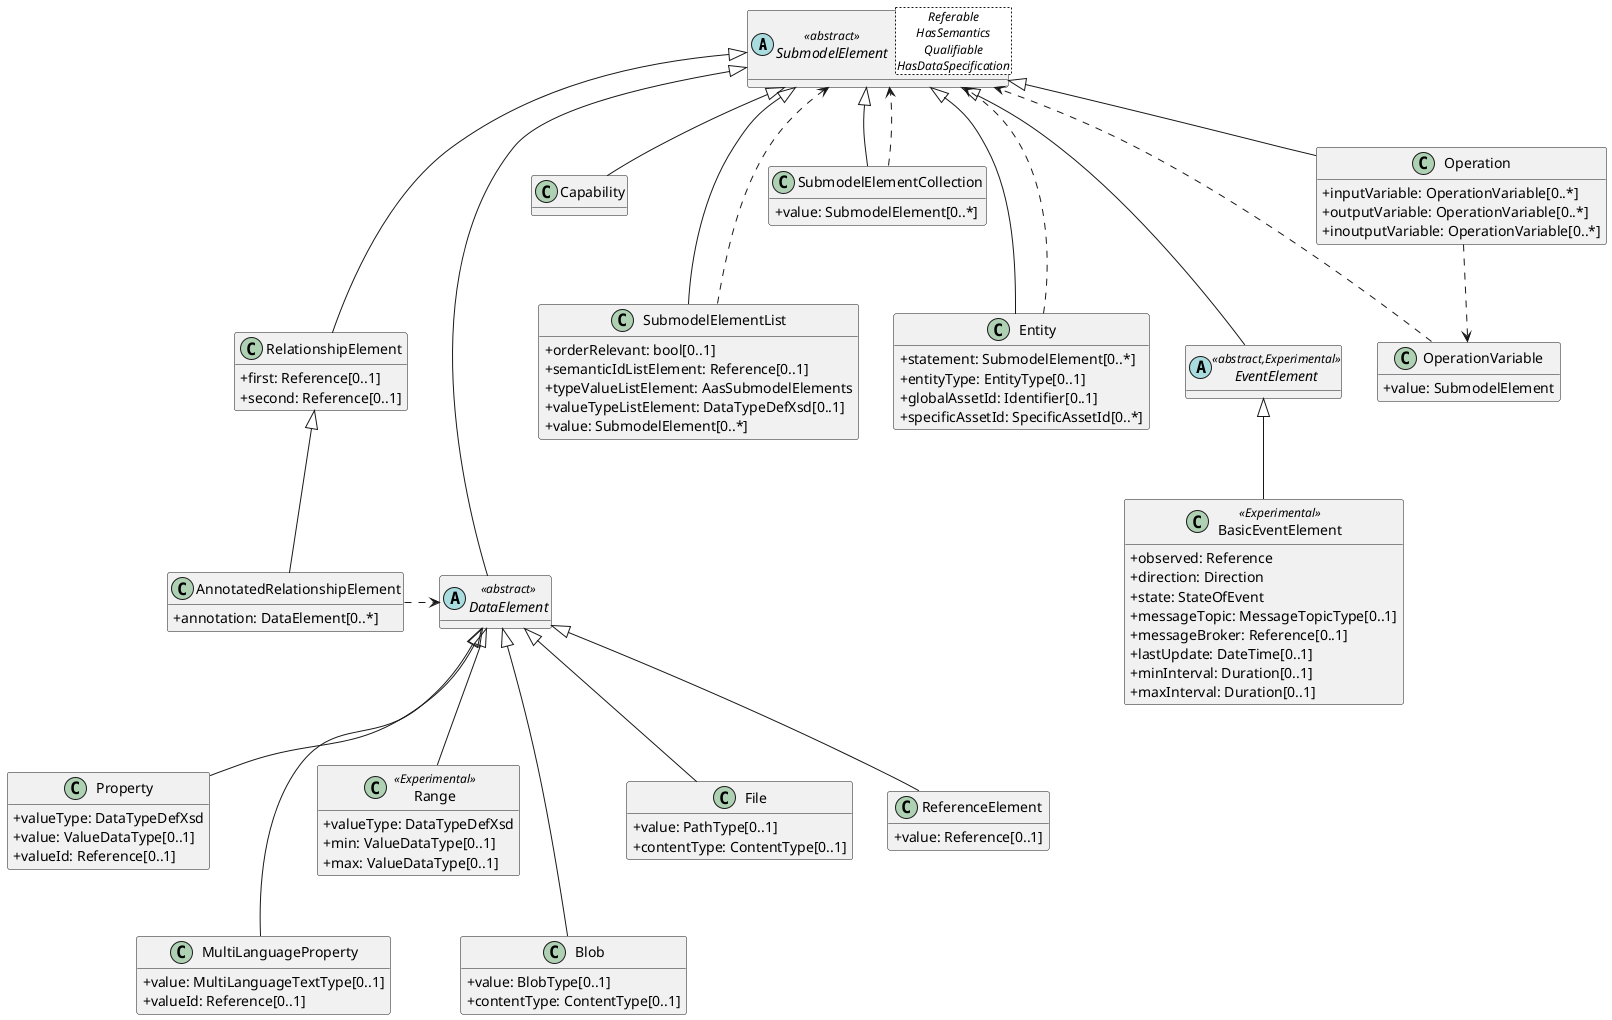 @startuml
skinparam classAttributeIconSize 0
hide methods

abstract class SubmodelElement<Referable\nHasSemantics\nQualifiable\nHasDataSpecification> <<abstract>> {
}
class RelationshipElement {
  +first: Reference[0..1]
  +second: Reference[0..1]
}
class AnnotatedRelationshipElement {
  +annotation: DataElement[0..*]
}
abstract class DataElement <<abstract>> {
}
class Property {
  +valueType: DataTypeDefXsd
  +value: ValueDataType[0..1]
  +valueId: Reference[0..1]
}
class MultiLanguageProperty {
  +value: MultiLanguageTextType[0..1]
  +valueId: Reference[0..1]
}
class Range <<Experimental>> {
  +valueType: DataTypeDefXsd
  +min: ValueDataType[0..1]
  +max: ValueDataType[0..1]
}
class Blob {
  +value: BlobType[0..1]
  +contentType: ContentType[0..1]
}
class File {
  +value: PathType[0..1]
  +contentType: ContentType[0..1]
}
class ReferenceElement {
  +value: Reference[0..1]
}
class Capability {
}
class SubmodelElementList {
  +orderRelevant: bool[0..1]
  +semanticIdListElement: Reference[0..1]
  +typeValueListElement: AasSubmodelElements
  +valueTypeListElement: DataTypeDefXsd[0..1]
  +value: SubmodelElement[0..*]
}
class SubmodelElementCollection {
  +value: SubmodelElement[0..*]
}
class Entity {
  +statement: SubmodelElement[0..*]
  +entityType: EntityType[0..1]
  +globalAssetId: Identifier[0..1]
  +specificAssetId: SpecificAssetId[0..*]
}
abstract class EventElement <<abstract,Experimental>> {
}
class BasicEventElement <<Experimental>> {
  +observed: Reference
  +direction: Direction
  +state: StateOfEvent
  +messageTopic: MessageTopicType[0..1]
  +messageBroker: Reference[0..1]
  +lastUpdate: DateTime[0..1]
  +minInterval: Duration[0..1]
  +maxInterval: Duration[0..1]
}
class Operation {
  +inputVariable: OperationVariable[0..*]
  +outputVariable: OperationVariable[0..*]
  +inoutputVariable: OperationVariable[0..*]
}
class OperationVariable {
  +value: SubmodelElement
}
AnnotatedRelationshipElement .> DataElement
DataElement <|--- Blob
DataElement <|-- File
DataElement <|--- MultiLanguageProperty
DataElement <|-- Property
DataElement <|-- Range
DataElement <|-- ReferenceElement
Entity ..> SubmodelElement
EventElement <|-- BasicEventElement
Operation ..> OperationVariable
OperationVariable ..> SubmodelElement
RelationshipElement <|-- AnnotatedRelationshipElement
SubmodelElement <|-- Capability
SubmodelElement <|-- DataElement
SubmodelElement <|--- Entity
SubmodelElement <|--- EventElement
SubmodelElement <|-- Operation
SubmodelElement <|--- RelationshipElement
SubmodelElement <|-- SubmodelElementCollection
SubmodelElement <|--- SubmodelElementList
SubmodelElementCollection ..> SubmodelElement
SubmodelElementList ..> SubmodelElement
@enduml